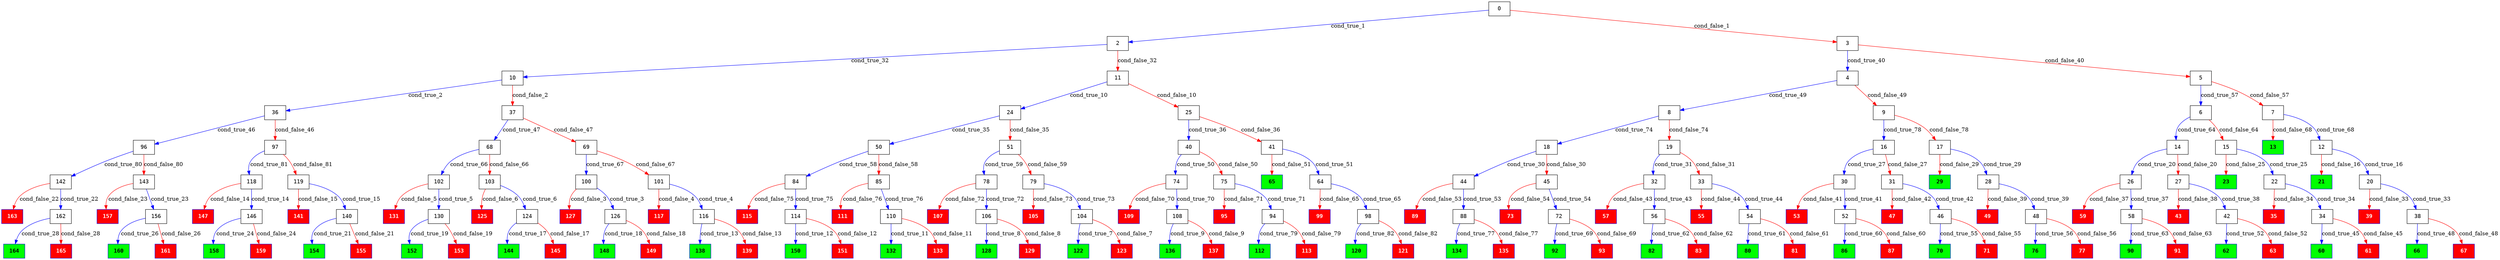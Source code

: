 digraph ExecutionTree {
	node [color=black fontname=Courier height=.5 shape=record]
	92 [color=blue, fillcolor=green, style=filled, fontcolor=black, fontname="Courier-Bold"]
	90 [color=blue, fillcolor=green, style=filled, fontcolor=black, fontname="Courier-Bold"]
	86 [color=blue, fillcolor=green, style=filled, fontcolor=black, fontname="Courier-Bold"]
	82 [color=blue, fillcolor=green, style=filled, fontcolor=black, fontname="Courier-Bold"]
	80 [color=blue, fillcolor=green, style=filled, fontcolor=black, fontname="Courier-Bold"]
	76 [color=blue, fillcolor=green, style=filled, fontcolor=black, fontname="Courier-Bold"]
	70 [color=blue, fillcolor=green, style=filled, fontcolor=black, fontname="Courier-Bold"]
	66 [color=blue, fillcolor=green, style=filled, fontcolor=black, fontname="Courier-Bold"]
	65 [color=blue, fillcolor=green, style=filled, fontcolor=black, fontname="Courier-Bold"]
	62 [color=blue, fillcolor=green, style=filled, fontcolor=black, fontname="Courier-Bold"]
	60 [color=blue, fillcolor=green, style=filled, fontcolor=black, fontname="Courier-Bold"]
	29 [color=blue, fillcolor=green, style=filled, fontcolor=black, fontname="Courier-Bold"]
	23 [color=blue, fillcolor=green, style=filled, fontcolor=black, fontname="Courier-Bold"]
	21 [color=blue, fillcolor=green, style=filled, fontcolor=black, fontname="Courier-Bold"]
	164 [color=blue, fillcolor=green, style=filled, fontcolor=black, fontname="Courier-Bold"]
	160 [color=blue, fillcolor=green, style=filled, fontcolor=black, fontname="Courier-Bold"]
	158 [color=blue, fillcolor=green, style=filled, fontcolor=black, fontname="Courier-Bold"]
	154 [color=blue, fillcolor=green, style=filled, fontcolor=black, fontname="Courier-Bold"]
	152 [color=blue, fillcolor=green, style=filled, fontcolor=black, fontname="Courier-Bold"]
	150 [color=blue, fillcolor=green, style=filled, fontcolor=black, fontname="Courier-Bold"]
	148 [color=blue, fillcolor=green, style=filled, fontcolor=black, fontname="Courier-Bold"]
	144 [color=blue, fillcolor=green, style=filled, fontcolor=black, fontname="Courier-Bold"]
	138 [color=blue, fillcolor=green, style=filled, fontcolor=black, fontname="Courier-Bold"]
	136 [color=blue, fillcolor=green, style=filled, fontcolor=black, fontname="Courier-Bold"]
	134 [color=blue, fillcolor=green, style=filled, fontcolor=black, fontname="Courier-Bold"]
	132 [color=blue, fillcolor=green, style=filled, fontcolor=black, fontname="Courier-Bold"]
	13 [color=blue, fillcolor=green, style=filled, fontcolor=black, fontname="Courier-Bold"]
	128 [color=blue, fillcolor=green, style=filled, fontcolor=black, fontname="Courier-Bold"]
	122 [color=blue, fillcolor=green, style=filled, fontcolor=black, fontname="Courier-Bold"]
	120 [color=blue, fillcolor=green, style=filled, fontcolor=black, fontname="Courier-Bold"]
	112 [color=blue, fillcolor=green, style=filled, fontcolor=black, fontname="Courier-Bold"]
	165 [color=blue, fillcolor=red, style=filled, fontcolor=white, fontname="Courier-Bold"]
	163 [color=blue, fillcolor=red, style=filled, fontcolor=white, fontname="Courier-Bold"]
	161 [color=blue, fillcolor=red, style=filled, fontcolor=white, fontname="Courier-Bold"]
	159 [color=blue, fillcolor=red, style=filled, fontcolor=white, fontname="Courier-Bold"]
	157 [color=blue, fillcolor=red, style=filled, fontcolor=white, fontname="Courier-Bold"]
	155 [color=blue, fillcolor=red, style=filled, fontcolor=white, fontname="Courier-Bold"]
	153 [color=blue, fillcolor=red, style=filled, fontcolor=white, fontname="Courier-Bold"]
	151 [color=blue, fillcolor=red, style=filled, fontcolor=white, fontname="Courier-Bold"]
	149 [color=blue, fillcolor=red, style=filled, fontcolor=white, fontname="Courier-Bold"]
	147 [color=blue, fillcolor=red, style=filled, fontcolor=white, fontname="Courier-Bold"]
	145 [color=blue, fillcolor=red, style=filled, fontcolor=white, fontname="Courier-Bold"]
	141 [color=blue, fillcolor=red, style=filled, fontcolor=white, fontname="Courier-Bold"]
	139 [color=blue, fillcolor=red, style=filled, fontcolor=white, fontname="Courier-Bold"]
	137 [color=blue, fillcolor=red, style=filled, fontcolor=white, fontname="Courier-Bold"]
	135 [color=blue, fillcolor=red, style=filled, fontcolor=white, fontname="Courier-Bold"]
	133 [color=blue, fillcolor=red, style=filled, fontcolor=white, fontname="Courier-Bold"]
	131 [color=blue, fillcolor=red, style=filled, fontcolor=white, fontname="Courier-Bold"]
	129 [color=blue, fillcolor=red, style=filled, fontcolor=white, fontname="Courier-Bold"]
	127 [color=blue, fillcolor=red, style=filled, fontcolor=white, fontname="Courier-Bold"]
	125 [color=blue, fillcolor=red, style=filled, fontcolor=white, fontname="Courier-Bold"]
	123 [color=blue, fillcolor=red, style=filled, fontcolor=white, fontname="Courier-Bold"]
	121 [color=blue, fillcolor=red, style=filled, fontcolor=white, fontname="Courier-Bold"]
	117 [color=blue, fillcolor=red, style=filled, fontcolor=white, fontname="Courier-Bold"]
	115 [color=blue, fillcolor=red, style=filled, fontcolor=white, fontname="Courier-Bold"]
	113 [color=blue, fillcolor=red, style=filled, fontcolor=white, fontname="Courier-Bold"]
	111 [color=blue, fillcolor=red, style=filled, fontcolor=white, fontname="Courier-Bold"]
	109 [color=blue, fillcolor=red, style=filled, fontcolor=white, fontname="Courier-Bold"]
	107 [color=blue, fillcolor=red, style=filled, fontcolor=white, fontname="Courier-Bold"]
	105 [color=blue, fillcolor=red, style=filled, fontcolor=white, fontname="Courier-Bold"]
	99 [color=blue, fillcolor=red, style=filled, fontcolor=white, fontname="Courier-Bold"]
	95 [color=blue, fillcolor=red, style=filled, fontcolor=white, fontname="Courier-Bold"]
	93 [color=blue, fillcolor=red, style=filled, fontcolor=white, fontname="Courier-Bold"]
	91 [color=blue, fillcolor=red, style=filled, fontcolor=white, fontname="Courier-Bold"]
	89 [color=blue, fillcolor=red, style=filled, fontcolor=white, fontname="Courier-Bold"]
	87 [color=blue, fillcolor=red, style=filled, fontcolor=white, fontname="Courier-Bold"]
	83 [color=blue, fillcolor=red, style=filled, fontcolor=white, fontname="Courier-Bold"]
	81 [color=blue, fillcolor=red, style=filled, fontcolor=white, fontname="Courier-Bold"]
	77 [color=blue, fillcolor=red, style=filled, fontcolor=white, fontname="Courier-Bold"]
	73 [color=blue, fillcolor=red, style=filled, fontcolor=white, fontname="Courier-Bold"]
	71 [color=blue, fillcolor=red, style=filled, fontcolor=white, fontname="Courier-Bold"]
	67 [color=blue, fillcolor=red, style=filled, fontcolor=white, fontname="Courier-Bold"]
	63 [color=blue, fillcolor=red, style=filled, fontcolor=white, fontname="Courier-Bold"]
	61 [color=blue, fillcolor=red, style=filled, fontcolor=white, fontname="Courier-Bold"]
	59 [color=blue, fillcolor=red, style=filled, fontcolor=white, fontname="Courier-Bold"]
	57 [color=blue, fillcolor=red, style=filled, fontcolor=white, fontname="Courier-Bold"]
	55 [color=blue, fillcolor=red, style=filled, fontcolor=white, fontname="Courier-Bold"]
	53 [color=blue, fillcolor=red, style=filled, fontcolor=white, fontname="Courier-Bold"]
	49 [color=blue, fillcolor=red, style=filled, fontcolor=white, fontname="Courier-Bold"]
	47 [color=blue, fillcolor=red, style=filled, fontcolor=white, fontname="Courier-Bold"]
	43 [color=blue, fillcolor=red, style=filled, fontcolor=white, fontname="Courier-Bold"]
	39 [color=blue, fillcolor=red, style=filled, fontcolor=white, fontname="Courier-Bold"]
	35 [color=blue, fillcolor=red, style=filled, fontcolor=white, fontname="Courier-Bold"]
	0 -> 2 [label=cond_true_1 color=blue]
	0 -> 3 [label=cond_false_1 color=red]
	2 -> 10 [label=cond_true_32 color=blue]
	2 -> 11 [label=cond_false_32 color=red]
	3 -> 4 [label=cond_true_40 color=blue]
	3 -> 5 [label=cond_false_40 color=red]
	10 -> 36 [label=cond_true_2 color=blue]
	10 -> 37 [label=cond_false_2 color=red]
	36 -> 96 [label=cond_true_46 color=blue]
	36 -> 97 [label=cond_false_46 color=red]
	37 -> 68 [label=cond_true_47 color=blue]
	37 -> 69 [label=cond_false_47 color=red]
	100 -> 126 [label=cond_true_3 color=blue]
	100 -> 127 [label=cond_false_3 color=red]
	126 -> 148 [label=cond_true_18 color=blue]
	126 -> 149 [label=cond_false_18 color=red]
	101 -> 116 [label=cond_true_4 color=blue]
	101 -> 117 [label=cond_false_4 color=red]
	116 -> 138 [label=cond_true_13 color=blue]
	116 -> 139 [label=cond_false_13 color=red]
	102 -> 130 [label=cond_true_5 color=blue]
	102 -> 131 [label=cond_false_5 color=red]
	130 -> 152 [label=cond_true_19 color=blue]
	130 -> 153 [label=cond_false_19 color=red]
	103 -> 124 [label=cond_true_6 color=blue]
	103 -> 125 [label=cond_false_6 color=red]
	124 -> 144 [label=cond_true_17 color=blue]
	124 -> 145 [label=cond_false_17 color=red]
	104 -> 122 [label=cond_true_7 color=blue]
	104 -> 123 [label=cond_false_7 color=red]
	106 -> 128 [label=cond_true_8 color=blue]
	106 -> 129 [label=cond_false_8 color=red]
	108 -> 136 [label=cond_true_9 color=blue]
	108 -> 137 [label=cond_false_9 color=red]
	11 -> 24 [label=cond_true_10 color=blue]
	11 -> 25 [label=cond_false_10 color=red]
	24 -> 50 [label=cond_true_35 color=blue]
	24 -> 51 [label=cond_false_35 color=red]
	25 -> 40 [label=cond_true_36 color=blue]
	25 -> 41 [label=cond_false_36 color=red]
	110 -> 132 [label=cond_true_11 color=blue]
	110 -> 133 [label=cond_false_11 color=red]
	114 -> 150 [label=cond_true_12 color=blue]
	114 -> 151 [label=cond_false_12 color=red]
	118 -> 146 [label=cond_true_14 color=blue]
	118 -> 147 [label=cond_false_14 color=red]
	146 -> 158 [label=cond_true_24 color=blue]
	146 -> 159 [label=cond_false_24 color=red]
	119 -> 140 [label=cond_true_15 color=blue]
	119 -> 141 [label=cond_false_15 color=red]
	140 -> 154 [label=cond_true_21 color=blue]
	140 -> 155 [label=cond_false_21 color=red]
	12 -> 20 [label=cond_true_16 color=blue]
	12 -> 21 [label=cond_false_16 color=red]
	20 -> 38 [label=cond_true_33 color=blue]
	20 -> 39 [label=cond_false_33 color=red]
	14 -> 26 [label=cond_true_20 color=blue]
	14 -> 27 [label=cond_false_20 color=red]
	26 -> 58 [label=cond_true_37 color=blue]
	26 -> 59 [label=cond_false_37 color=red]
	27 -> 42 [label=cond_true_38 color=blue]
	27 -> 43 [label=cond_false_38 color=red]
	142 -> 162 [label=cond_true_22 color=blue]
	142 -> 163 [label=cond_false_22 color=red]
	162 -> 164 [label=cond_true_28 color=blue]
	162 -> 165 [label=cond_false_28 color=red]
	143 -> 156 [label=cond_true_23 color=blue]
	143 -> 157 [label=cond_false_23 color=red]
	156 -> 160 [label=cond_true_26 color=blue]
	156 -> 161 [label=cond_false_26 color=red]
	15 -> 22 [label=cond_true_25 color=blue]
	15 -> 23 [label=cond_false_25 color=red]
	22 -> 34 [label=cond_true_34 color=blue]
	22 -> 35 [label=cond_false_34 color=red]
	16 -> 30 [label=cond_true_27 color=blue]
	16 -> 31 [label=cond_false_27 color=red]
	30 -> 52 [label=cond_true_41 color=blue]
	30 -> 53 [label=cond_false_41 color=red]
	31 -> 46 [label=cond_true_42 color=blue]
	31 -> 47 [label=cond_false_42 color=red]
	17 -> 28 [label=cond_true_29 color=blue]
	17 -> 29 [label=cond_false_29 color=red]
	28 -> 48 [label=cond_true_39 color=blue]
	28 -> 49 [label=cond_false_39 color=red]
	18 -> 44 [label=cond_true_30 color=blue]
	18 -> 45 [label=cond_false_30 color=red]
	44 -> 88 [label=cond_true_53 color=blue]
	44 -> 89 [label=cond_false_53 color=red]
	45 -> 72 [label=cond_true_54 color=blue]
	45 -> 73 [label=cond_false_54 color=red]
	19 -> 32 [label=cond_true_31 color=blue]
	19 -> 33 [label=cond_false_31 color=red]
	32 -> 56 [label=cond_true_43 color=blue]
	32 -> 57 [label=cond_false_43 color=red]
	33 -> 54 [label=cond_true_44 color=blue]
	33 -> 55 [label=cond_false_44 color=red]
	38 -> 66 [label=cond_true_48 color=blue]
	38 -> 67 [label=cond_false_48 color=red]
	34 -> 60 [label=cond_true_45 color=blue]
	34 -> 61 [label=cond_false_45 color=red]
	50 -> 84 [label=cond_true_58 color=blue]
	50 -> 85 [label=cond_false_58 color=red]
	51 -> 78 [label=cond_true_59 color=blue]
	51 -> 79 [label=cond_false_59 color=red]
	40 -> 74 [label=cond_true_50 color=blue]
	40 -> 75 [label=cond_false_50 color=red]
	41 -> 64 [label=cond_true_51 color=blue]
	41 -> 65 [label=cond_false_51 color=red]
	58 -> 90 [label=cond_true_63 color=blue]
	58 -> 91 [label=cond_false_63 color=red]
	42 -> 62 [label=cond_true_52 color=blue]
	42 -> 63 [label=cond_false_52 color=red]
	48 -> 76 [label=cond_true_56 color=blue]
	48 -> 77 [label=cond_false_56 color=red]
	4 -> 8 [label=cond_true_49 color=blue]
	4 -> 9 [label=cond_false_49 color=red]
	5 -> 6 [label=cond_true_57 color=blue]
	5 -> 7 [label=cond_false_57 color=red]
	52 -> 86 [label=cond_true_60 color=blue]
	52 -> 87 [label=cond_false_60 color=red]
	46 -> 70 [label=cond_true_55 color=blue]
	46 -> 71 [label=cond_false_55 color=red]
	56 -> 82 [label=cond_true_62 color=blue]
	56 -> 83 [label=cond_false_62 color=red]
	54 -> 80 [label=cond_true_61 color=blue]
	54 -> 81 [label=cond_false_61 color=red]
	96 -> 142 [label=cond_true_80 color=blue]
	96 -> 143 [label=cond_false_80 color=red]
	97 -> 118 [label=cond_true_81 color=blue]
	97 -> 119 [label=cond_false_81 color=red]
	68 -> 102 [label=cond_true_66 color=blue]
	68 -> 103 [label=cond_false_66 color=red]
	69 -> 100 [label=cond_true_67 color=blue]
	69 -> 101 [label=cond_false_67 color=red]
	8 -> 18 [label=cond_true_74 color=blue]
	8 -> 19 [label=cond_false_74 color=red]
	9 -> 16 [label=cond_true_78 color=blue]
	9 -> 17 [label=cond_false_78 color=red]
	74 -> 108 [label=cond_true_70 color=blue]
	74 -> 109 [label=cond_false_70 color=red]
	75 -> 94 [label=cond_true_71 color=blue]
	75 -> 95 [label=cond_false_71 color=red]
	64 -> 98 [label=cond_true_65 color=blue]
	64 -> 99 [label=cond_false_65 color=red]
	88 -> 134 [label=cond_true_77 color=blue]
	88 -> 135 [label=cond_false_77 color=red]
	72 -> 92 [label=cond_true_69 color=blue]
	72 -> 93 [label=cond_false_69 color=red]
	6 -> 14 [label=cond_true_64 color=blue]
	6 -> 15 [label=cond_false_64 color=red]
	7 -> 12 [label=cond_true_68 color=blue]
	7 -> 13 [label=cond_false_68 color=red]
	84 -> 114 [label=cond_true_75 color=blue]
	84 -> 115 [label=cond_false_75 color=red]
	85 -> 110 [label=cond_true_76 color=blue]
	85 -> 111 [label=cond_false_76 color=red]
	78 -> 106 [label=cond_true_72 color=blue]
	78 -> 107 [label=cond_false_72 color=red]
	79 -> 104 [label=cond_true_73 color=blue]
	79 -> 105 [label=cond_false_73 color=red]
	98 -> 120 [label=cond_true_82 color=blue]
	98 -> 121 [label=cond_false_82 color=red]
	94 -> 112 [label=cond_true_79 color=blue]
	94 -> 113 [label=cond_false_79 color=red]
}
